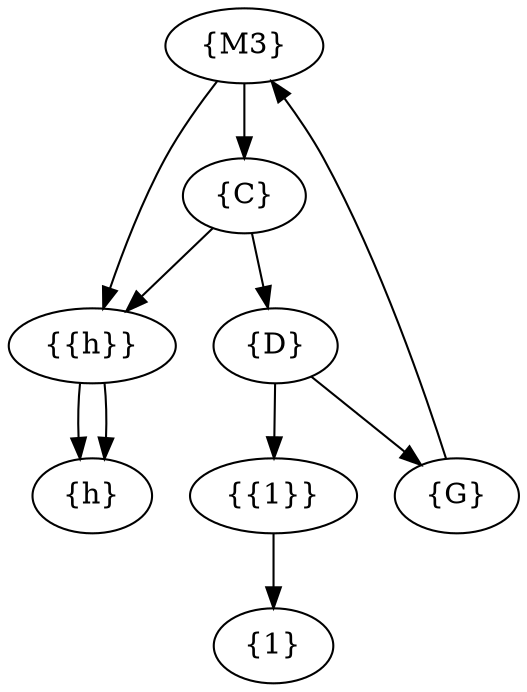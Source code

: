 digraph G {
  0 [label="{M3}"];
  1 [label="{{h}}"];
  2 [label="{C}"];
  3 [label="{D}"];
  4 [label="{G}"];
  5 [label="{{1}}"];
  6 [label="{h}"];
  7 [label="{1}"];
  0 -> 1;
  0 -> 2;
  1 -> 6;
  1 -> 6;
  2 -> 1;
  2 -> 3;
  3 -> 4;
  3 -> 5;
  4 -> 0;
  5 -> 7;
}
